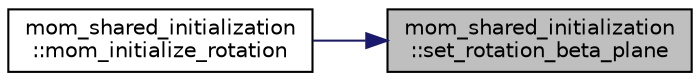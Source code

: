 digraph "mom_shared_initialization::set_rotation_beta_plane"
{
 // INTERACTIVE_SVG=YES
 // LATEX_PDF_SIZE
  edge [fontname="Helvetica",fontsize="10",labelfontname="Helvetica",labelfontsize="10"];
  node [fontname="Helvetica",fontsize="10",shape=record];
  rankdir="RL";
  Node1 [label="mom_shared_initialization\l::set_rotation_beta_plane",height=0.2,width=0.4,color="black", fillcolor="grey75", style="filled", fontcolor="black",tooltip="This subroutine sets up the Coriolis parameter for a beta-plane or f-plane."];
  Node1 -> Node2 [dir="back",color="midnightblue",fontsize="10",style="solid",fontname="Helvetica"];
  Node2 [label="mom_shared_initialization\l::mom_initialize_rotation",height=0.2,width=0.4,color="black", fillcolor="white", style="filled",URL="$namespacemom__shared__initialization.html#a1e501ab8351b666491169c804418e9df",tooltip="MOM_initialize_rotation makes the appropriate call to set up the Coriolis parameter."];
}
